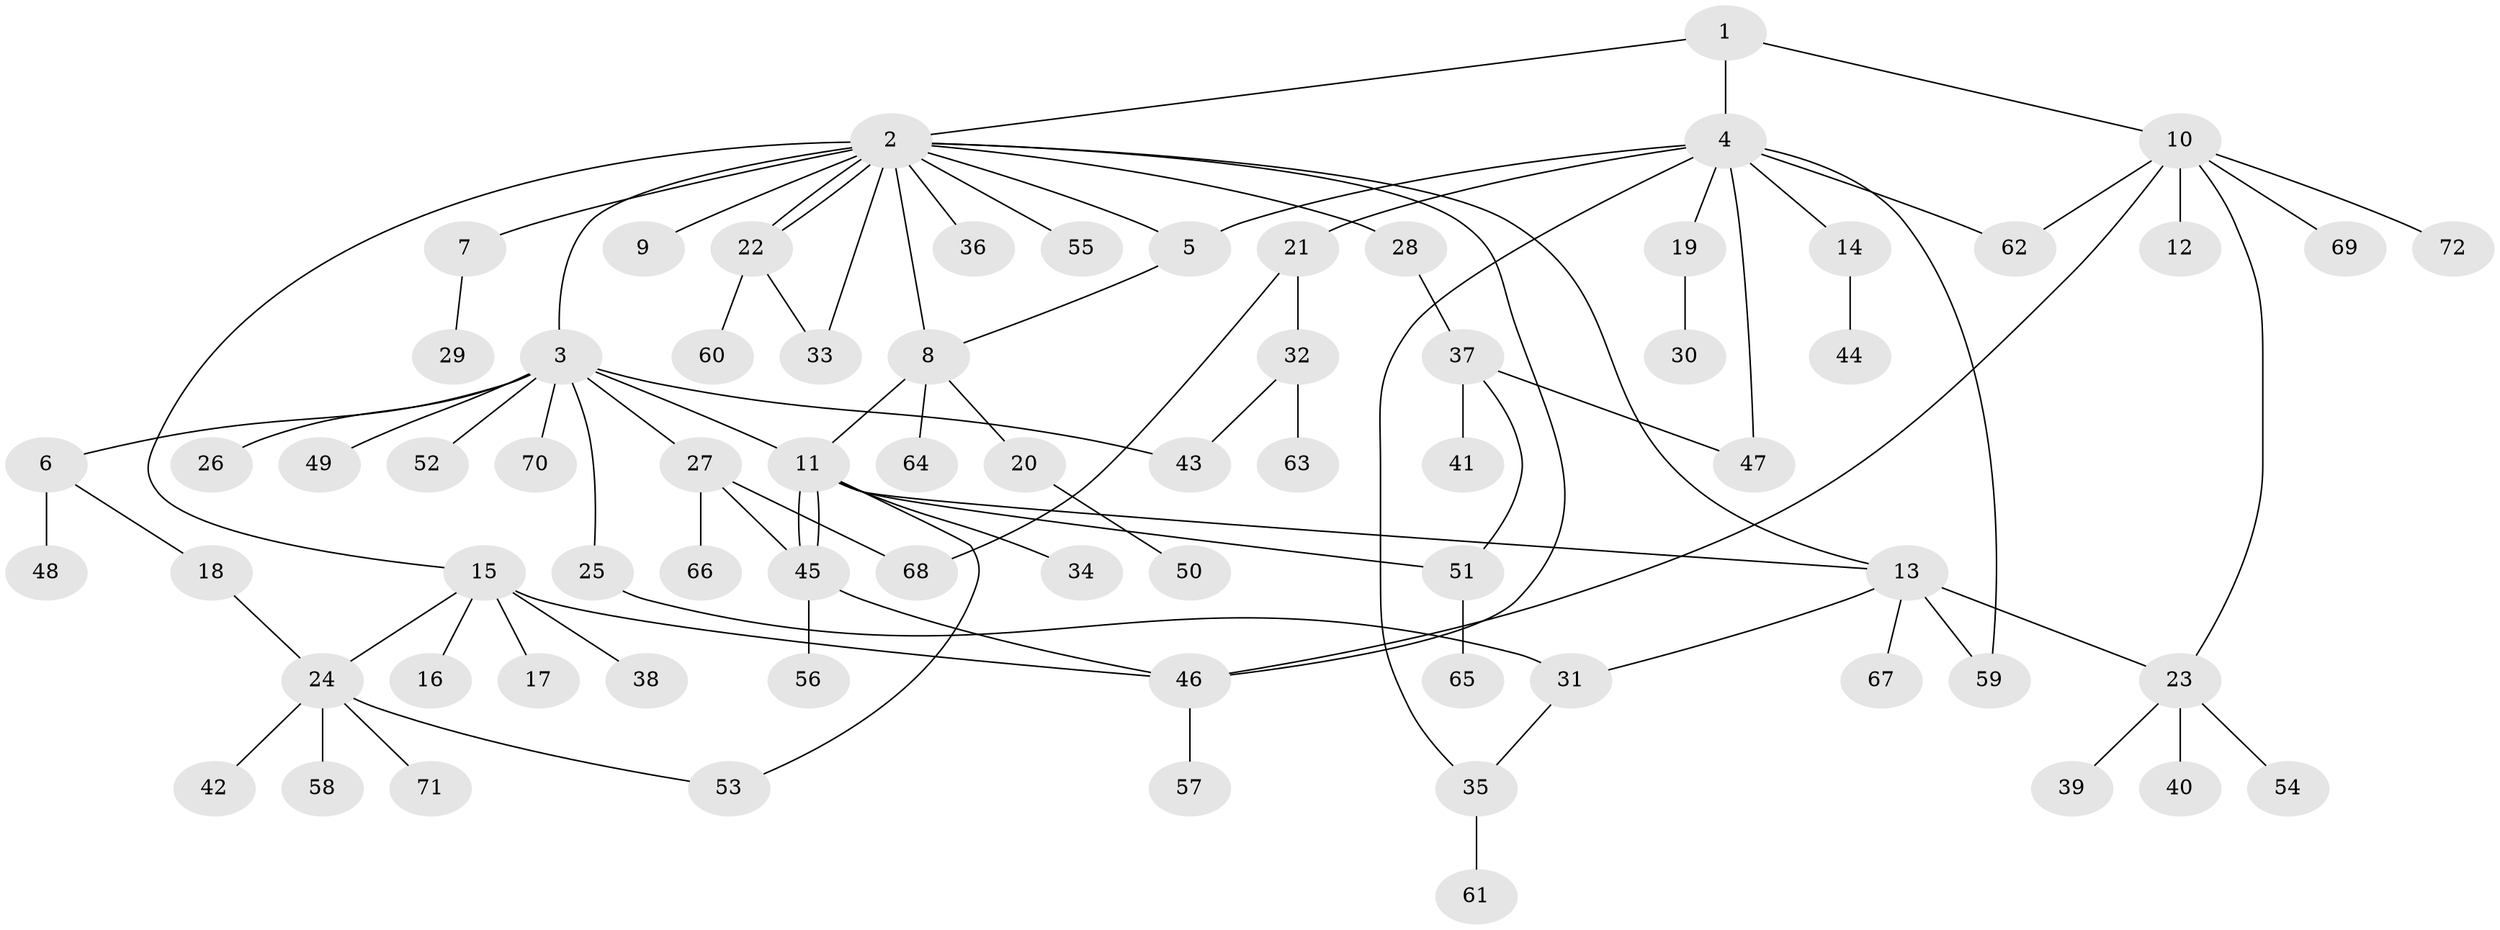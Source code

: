 // Generated by graph-tools (version 1.1) at 2025/49/03/09/25 03:49:54]
// undirected, 72 vertices, 93 edges
graph export_dot {
graph [start="1"]
  node [color=gray90,style=filled];
  1;
  2;
  3;
  4;
  5;
  6;
  7;
  8;
  9;
  10;
  11;
  12;
  13;
  14;
  15;
  16;
  17;
  18;
  19;
  20;
  21;
  22;
  23;
  24;
  25;
  26;
  27;
  28;
  29;
  30;
  31;
  32;
  33;
  34;
  35;
  36;
  37;
  38;
  39;
  40;
  41;
  42;
  43;
  44;
  45;
  46;
  47;
  48;
  49;
  50;
  51;
  52;
  53;
  54;
  55;
  56;
  57;
  58;
  59;
  60;
  61;
  62;
  63;
  64;
  65;
  66;
  67;
  68;
  69;
  70;
  71;
  72;
  1 -- 2;
  1 -- 4;
  1 -- 10;
  2 -- 3;
  2 -- 5;
  2 -- 7;
  2 -- 8;
  2 -- 9;
  2 -- 13;
  2 -- 15;
  2 -- 22;
  2 -- 22;
  2 -- 28;
  2 -- 33;
  2 -- 36;
  2 -- 46;
  2 -- 55;
  3 -- 6;
  3 -- 11;
  3 -- 25;
  3 -- 26;
  3 -- 27;
  3 -- 43;
  3 -- 49;
  3 -- 52;
  3 -- 70;
  4 -- 5;
  4 -- 14;
  4 -- 19;
  4 -- 21;
  4 -- 35;
  4 -- 47;
  4 -- 59;
  4 -- 62;
  5 -- 8;
  6 -- 18;
  6 -- 48;
  7 -- 29;
  8 -- 11;
  8 -- 20;
  8 -- 64;
  10 -- 12;
  10 -- 23;
  10 -- 46;
  10 -- 62;
  10 -- 69;
  10 -- 72;
  11 -- 13;
  11 -- 34;
  11 -- 45;
  11 -- 45;
  11 -- 51;
  11 -- 53;
  13 -- 23;
  13 -- 31;
  13 -- 59;
  13 -- 67;
  14 -- 44;
  15 -- 16;
  15 -- 17;
  15 -- 24;
  15 -- 38;
  15 -- 46;
  18 -- 24;
  19 -- 30;
  20 -- 50;
  21 -- 32;
  21 -- 68;
  22 -- 33;
  22 -- 60;
  23 -- 39;
  23 -- 40;
  23 -- 54;
  24 -- 42;
  24 -- 53;
  24 -- 58;
  24 -- 71;
  25 -- 31;
  27 -- 45;
  27 -- 66;
  27 -- 68;
  28 -- 37;
  31 -- 35;
  32 -- 43;
  32 -- 63;
  35 -- 61;
  37 -- 41;
  37 -- 47;
  37 -- 51;
  45 -- 46;
  45 -- 56;
  46 -- 57;
  51 -- 65;
}

